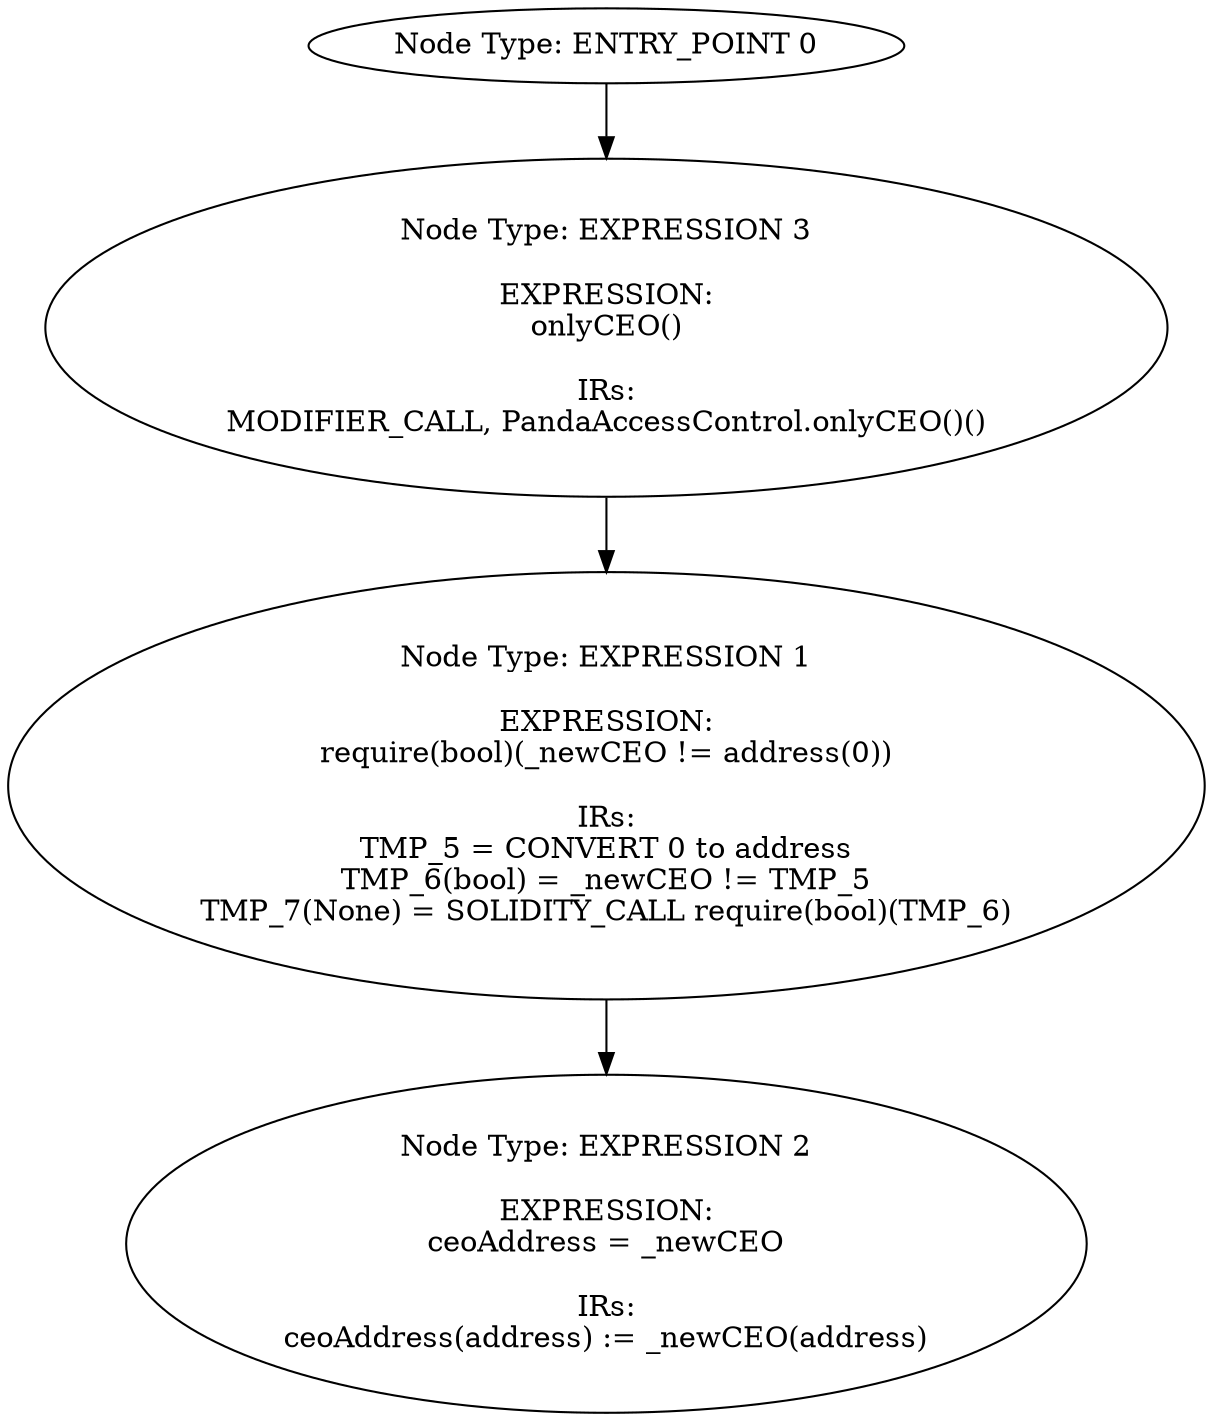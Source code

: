 digraph{
0[label="Node Type: ENTRY_POINT 0
"];
0->3;
1[label="Node Type: EXPRESSION 1

EXPRESSION:
require(bool)(_newCEO != address(0))

IRs:
TMP_5 = CONVERT 0 to address
TMP_6(bool) = _newCEO != TMP_5
TMP_7(None) = SOLIDITY_CALL require(bool)(TMP_6)"];
1->2;
2[label="Node Type: EXPRESSION 2

EXPRESSION:
ceoAddress = _newCEO

IRs:
ceoAddress(address) := _newCEO(address)"];
3[label="Node Type: EXPRESSION 3

EXPRESSION:
onlyCEO()

IRs:
MODIFIER_CALL, PandaAccessControl.onlyCEO()()"];
3->1;
}

